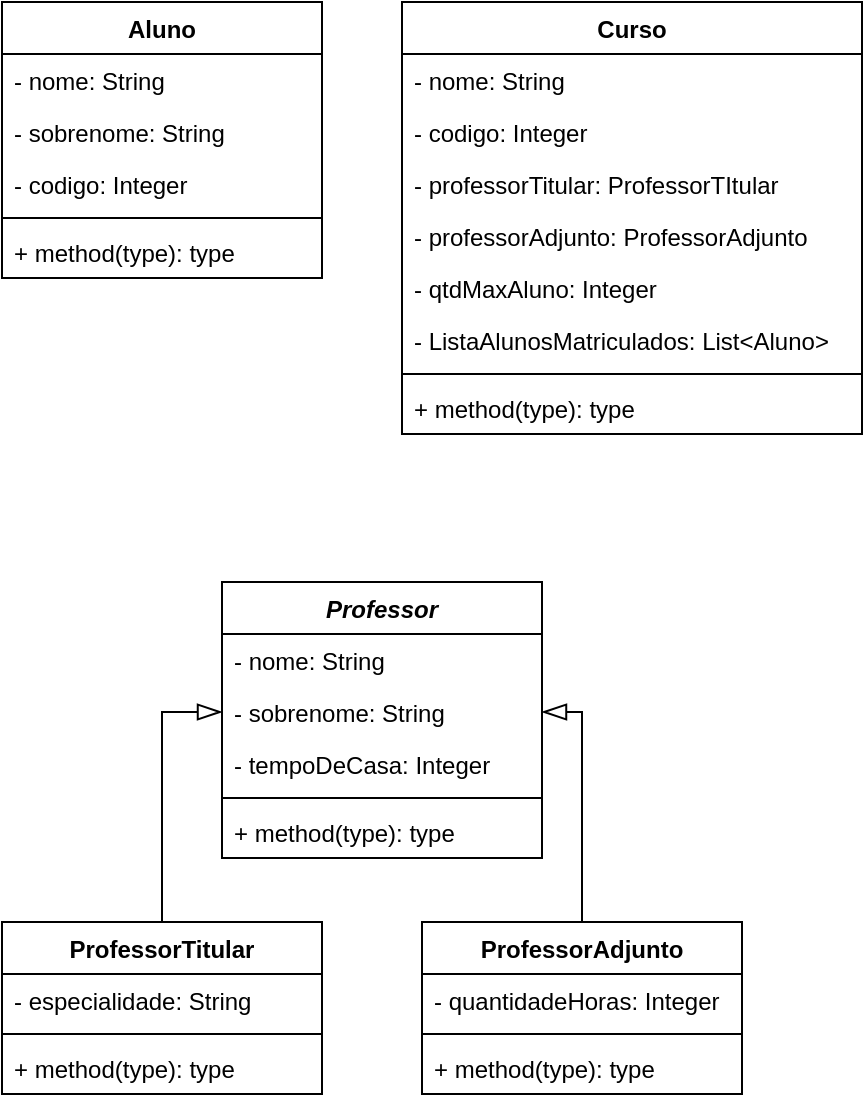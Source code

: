 <mxfile version="12.7.0" type="github">
  <diagram id="adodtcI2h1c6EPinIs3A" name="Page-1">
    <mxGraphModel dx="868" dy="450" grid="1" gridSize="10" guides="1" tooltips="1" connect="1" arrows="1" fold="1" page="1" pageScale="1" pageWidth="827" pageHeight="1169" math="0" shadow="0">
      <root>
        <mxCell id="0"/>
        <mxCell id="1" parent="0"/>
        <mxCell id="8EcQHJpTXaGvdvUy0V6i-5" value="Aluno" style="swimlane;fontStyle=1;align=center;verticalAlign=top;childLayout=stackLayout;horizontal=1;startSize=26;horizontalStack=0;resizeParent=1;resizeParentMax=0;resizeLast=0;collapsible=1;marginBottom=0;" vertex="1" parent="1">
          <mxGeometry x="20" y="20" width="160" height="138" as="geometry"/>
        </mxCell>
        <mxCell id="8EcQHJpTXaGvdvUy0V6i-6" value="- nome: String" style="text;strokeColor=none;fillColor=none;align=left;verticalAlign=top;spacingLeft=4;spacingRight=4;overflow=hidden;rotatable=0;points=[[0,0.5],[1,0.5]];portConstraint=eastwest;" vertex="1" parent="8EcQHJpTXaGvdvUy0V6i-5">
          <mxGeometry y="26" width="160" height="26" as="geometry"/>
        </mxCell>
        <mxCell id="8EcQHJpTXaGvdvUy0V6i-9" value="- sobrenome: String" style="text;strokeColor=none;fillColor=none;align=left;verticalAlign=top;spacingLeft=4;spacingRight=4;overflow=hidden;rotatable=0;points=[[0,0.5],[1,0.5]];portConstraint=eastwest;" vertex="1" parent="8EcQHJpTXaGvdvUy0V6i-5">
          <mxGeometry y="52" width="160" height="26" as="geometry"/>
        </mxCell>
        <mxCell id="8EcQHJpTXaGvdvUy0V6i-10" value="- codigo: Integer" style="text;strokeColor=none;fillColor=none;align=left;verticalAlign=top;spacingLeft=4;spacingRight=4;overflow=hidden;rotatable=0;points=[[0,0.5],[1,0.5]];portConstraint=eastwest;" vertex="1" parent="8EcQHJpTXaGvdvUy0V6i-5">
          <mxGeometry y="78" width="160" height="26" as="geometry"/>
        </mxCell>
        <mxCell id="8EcQHJpTXaGvdvUy0V6i-7" value="" style="line;strokeWidth=1;fillColor=none;align=left;verticalAlign=middle;spacingTop=-1;spacingLeft=3;spacingRight=3;rotatable=0;labelPosition=right;points=[];portConstraint=eastwest;" vertex="1" parent="8EcQHJpTXaGvdvUy0V6i-5">
          <mxGeometry y="104" width="160" height="8" as="geometry"/>
        </mxCell>
        <mxCell id="8EcQHJpTXaGvdvUy0V6i-8" value="+ method(type): type" style="text;strokeColor=none;fillColor=none;align=left;verticalAlign=top;spacingLeft=4;spacingRight=4;overflow=hidden;rotatable=0;points=[[0,0.5],[1,0.5]];portConstraint=eastwest;" vertex="1" parent="8EcQHJpTXaGvdvUy0V6i-5">
          <mxGeometry y="112" width="160" height="26" as="geometry"/>
        </mxCell>
        <mxCell id="8EcQHJpTXaGvdvUy0V6i-11" value="Curso" style="swimlane;fontStyle=1;align=center;verticalAlign=top;childLayout=stackLayout;horizontal=1;startSize=26;horizontalStack=0;resizeParent=1;resizeParentMax=0;resizeLast=0;collapsible=1;marginBottom=0;" vertex="1" parent="1">
          <mxGeometry x="220" y="20" width="230" height="216" as="geometry"/>
        </mxCell>
        <mxCell id="8EcQHJpTXaGvdvUy0V6i-12" value="- nome: String" style="text;strokeColor=none;fillColor=none;align=left;verticalAlign=top;spacingLeft=4;spacingRight=4;overflow=hidden;rotatable=0;points=[[0,0.5],[1,0.5]];portConstraint=eastwest;" vertex="1" parent="8EcQHJpTXaGvdvUy0V6i-11">
          <mxGeometry y="26" width="230" height="26" as="geometry"/>
        </mxCell>
        <mxCell id="8EcQHJpTXaGvdvUy0V6i-15" value="- codigo: Integer" style="text;strokeColor=none;fillColor=none;align=left;verticalAlign=top;spacingLeft=4;spacingRight=4;overflow=hidden;rotatable=0;points=[[0,0.5],[1,0.5]];portConstraint=eastwest;" vertex="1" parent="8EcQHJpTXaGvdvUy0V6i-11">
          <mxGeometry y="52" width="230" height="26" as="geometry"/>
        </mxCell>
        <mxCell id="8EcQHJpTXaGvdvUy0V6i-34" value="- professorTitular: ProfessorTItular" style="text;strokeColor=none;fillColor=none;align=left;verticalAlign=top;spacingLeft=4;spacingRight=4;overflow=hidden;rotatable=0;points=[[0,0.5],[1,0.5]];portConstraint=eastwest;" vertex="1" parent="8EcQHJpTXaGvdvUy0V6i-11">
          <mxGeometry y="78" width="230" height="26" as="geometry"/>
        </mxCell>
        <mxCell id="8EcQHJpTXaGvdvUy0V6i-35" value="- professorAdjunto: ProfessorAdjunto" style="text;strokeColor=none;fillColor=none;align=left;verticalAlign=top;spacingLeft=4;spacingRight=4;overflow=hidden;rotatable=0;points=[[0,0.5],[1,0.5]];portConstraint=eastwest;" vertex="1" parent="8EcQHJpTXaGvdvUy0V6i-11">
          <mxGeometry y="104" width="230" height="26" as="geometry"/>
        </mxCell>
        <mxCell id="8EcQHJpTXaGvdvUy0V6i-36" value="- qtdMaxAluno: Integer" style="text;strokeColor=none;fillColor=none;align=left;verticalAlign=top;spacingLeft=4;spacingRight=4;overflow=hidden;rotatable=0;points=[[0,0.5],[1,0.5]];portConstraint=eastwest;" vertex="1" parent="8EcQHJpTXaGvdvUy0V6i-11">
          <mxGeometry y="130" width="230" height="26" as="geometry"/>
        </mxCell>
        <mxCell id="8EcQHJpTXaGvdvUy0V6i-37" value="- ListaAlunosMatriculados: List&lt;Aluno&gt;" style="text;strokeColor=none;fillColor=none;align=left;verticalAlign=top;spacingLeft=4;spacingRight=4;overflow=hidden;rotatable=0;points=[[0,0.5],[1,0.5]];portConstraint=eastwest;" vertex="1" parent="8EcQHJpTXaGvdvUy0V6i-11">
          <mxGeometry y="156" width="230" height="26" as="geometry"/>
        </mxCell>
        <mxCell id="8EcQHJpTXaGvdvUy0V6i-13" value="" style="line;strokeWidth=1;fillColor=none;align=left;verticalAlign=middle;spacingTop=-1;spacingLeft=3;spacingRight=3;rotatable=0;labelPosition=right;points=[];portConstraint=eastwest;" vertex="1" parent="8EcQHJpTXaGvdvUy0V6i-11">
          <mxGeometry y="182" width="230" height="8" as="geometry"/>
        </mxCell>
        <mxCell id="8EcQHJpTXaGvdvUy0V6i-14" value="+ method(type): type" style="text;strokeColor=none;fillColor=none;align=left;verticalAlign=top;spacingLeft=4;spacingRight=4;overflow=hidden;rotatable=0;points=[[0,0.5],[1,0.5]];portConstraint=eastwest;" vertex="1" parent="8EcQHJpTXaGvdvUy0V6i-11">
          <mxGeometry y="190" width="230" height="26" as="geometry"/>
        </mxCell>
        <mxCell id="8EcQHJpTXaGvdvUy0V6i-16" value="Professor" style="swimlane;fontStyle=3;align=center;verticalAlign=top;childLayout=stackLayout;horizontal=1;startSize=26;horizontalStack=0;resizeParent=1;resizeParentMax=0;resizeLast=0;collapsible=1;marginBottom=0;" vertex="1" parent="1">
          <mxGeometry x="130" y="310" width="160" height="138" as="geometry"/>
        </mxCell>
        <mxCell id="8EcQHJpTXaGvdvUy0V6i-17" value="- nome: String" style="text;strokeColor=none;fillColor=none;align=left;verticalAlign=top;spacingLeft=4;spacingRight=4;overflow=hidden;rotatable=0;points=[[0,0.5],[1,0.5]];portConstraint=eastwest;" vertex="1" parent="8EcQHJpTXaGvdvUy0V6i-16">
          <mxGeometry y="26" width="160" height="26" as="geometry"/>
        </mxCell>
        <mxCell id="8EcQHJpTXaGvdvUy0V6i-20" value="- sobrenome: String" style="text;strokeColor=none;fillColor=none;align=left;verticalAlign=top;spacingLeft=4;spacingRight=4;overflow=hidden;rotatable=0;points=[[0,0.5],[1,0.5]];portConstraint=eastwest;" vertex="1" parent="8EcQHJpTXaGvdvUy0V6i-16">
          <mxGeometry y="52" width="160" height="26" as="geometry"/>
        </mxCell>
        <mxCell id="8EcQHJpTXaGvdvUy0V6i-21" value="- tempoDeCasa: Integer" style="text;strokeColor=none;fillColor=none;align=left;verticalAlign=top;spacingLeft=4;spacingRight=4;overflow=hidden;rotatable=0;points=[[0,0.5],[1,0.5]];portConstraint=eastwest;" vertex="1" parent="8EcQHJpTXaGvdvUy0V6i-16">
          <mxGeometry y="78" width="160" height="26" as="geometry"/>
        </mxCell>
        <mxCell id="8EcQHJpTXaGvdvUy0V6i-18" value="" style="line;strokeWidth=1;fillColor=none;align=left;verticalAlign=middle;spacingTop=-1;spacingLeft=3;spacingRight=3;rotatable=0;labelPosition=right;points=[];portConstraint=eastwest;" vertex="1" parent="8EcQHJpTXaGvdvUy0V6i-16">
          <mxGeometry y="104" width="160" height="8" as="geometry"/>
        </mxCell>
        <mxCell id="8EcQHJpTXaGvdvUy0V6i-19" value="+ method(type): type" style="text;strokeColor=none;fillColor=none;align=left;verticalAlign=top;spacingLeft=4;spacingRight=4;overflow=hidden;rotatable=0;points=[[0,0.5],[1,0.5]];portConstraint=eastwest;" vertex="1" parent="8EcQHJpTXaGvdvUy0V6i-16">
          <mxGeometry y="112" width="160" height="26" as="geometry"/>
        </mxCell>
        <mxCell id="8EcQHJpTXaGvdvUy0V6i-31" style="edgeStyle=orthogonalEdgeStyle;rounded=0;orthogonalLoop=1;jettySize=auto;html=1;exitX=0.5;exitY=0;exitDx=0;exitDy=0;entryX=0;entryY=0.5;entryDx=0;entryDy=0;endArrow=blockThin;endFill=0;strokeWidth=1;jumpSize=6;endSize=10;" edge="1" parent="1" source="8EcQHJpTXaGvdvUy0V6i-22" target="8EcQHJpTXaGvdvUy0V6i-20">
          <mxGeometry relative="1" as="geometry"/>
        </mxCell>
        <mxCell id="8EcQHJpTXaGvdvUy0V6i-22" value="ProfessorTitular" style="swimlane;fontStyle=1;align=center;verticalAlign=top;childLayout=stackLayout;horizontal=1;startSize=26;horizontalStack=0;resizeParent=1;resizeParentMax=0;resizeLast=0;collapsible=1;marginBottom=0;" vertex="1" parent="1">
          <mxGeometry x="20" y="480" width="160" height="86" as="geometry"/>
        </mxCell>
        <mxCell id="8EcQHJpTXaGvdvUy0V6i-23" value="- especialidade: String" style="text;strokeColor=none;fillColor=none;align=left;verticalAlign=top;spacingLeft=4;spacingRight=4;overflow=hidden;rotatable=0;points=[[0,0.5],[1,0.5]];portConstraint=eastwest;" vertex="1" parent="8EcQHJpTXaGvdvUy0V6i-22">
          <mxGeometry y="26" width="160" height="26" as="geometry"/>
        </mxCell>
        <mxCell id="8EcQHJpTXaGvdvUy0V6i-24" value="" style="line;strokeWidth=1;fillColor=none;align=left;verticalAlign=middle;spacingTop=-1;spacingLeft=3;spacingRight=3;rotatable=0;labelPosition=right;points=[];portConstraint=eastwest;" vertex="1" parent="8EcQHJpTXaGvdvUy0V6i-22">
          <mxGeometry y="52" width="160" height="8" as="geometry"/>
        </mxCell>
        <mxCell id="8EcQHJpTXaGvdvUy0V6i-25" value="+ method(type): type" style="text;strokeColor=none;fillColor=none;align=left;verticalAlign=top;spacingLeft=4;spacingRight=4;overflow=hidden;rotatable=0;points=[[0,0.5],[1,0.5]];portConstraint=eastwest;" vertex="1" parent="8EcQHJpTXaGvdvUy0V6i-22">
          <mxGeometry y="60" width="160" height="26" as="geometry"/>
        </mxCell>
        <mxCell id="8EcQHJpTXaGvdvUy0V6i-32" style="edgeStyle=orthogonalEdgeStyle;rounded=0;jumpSize=6;orthogonalLoop=1;jettySize=auto;html=1;exitX=0.5;exitY=0;exitDx=0;exitDy=0;entryX=1;entryY=0.5;entryDx=0;entryDy=0;endArrow=blockThin;endFill=0;endSize=10;strokeWidth=1;" edge="1" parent="1" source="8EcQHJpTXaGvdvUy0V6i-26" target="8EcQHJpTXaGvdvUy0V6i-20">
          <mxGeometry relative="1" as="geometry">
            <Array as="points">
              <mxPoint x="310" y="375"/>
            </Array>
          </mxGeometry>
        </mxCell>
        <mxCell id="8EcQHJpTXaGvdvUy0V6i-26" value="ProfessorAdjunto" style="swimlane;fontStyle=1;align=center;verticalAlign=top;childLayout=stackLayout;horizontal=1;startSize=26;horizontalStack=0;resizeParent=1;resizeParentMax=0;resizeLast=0;collapsible=1;marginBottom=0;" vertex="1" parent="1">
          <mxGeometry x="230" y="480" width="160" height="86" as="geometry"/>
        </mxCell>
        <mxCell id="8EcQHJpTXaGvdvUy0V6i-27" value="- quantidadeHoras: Integer" style="text;strokeColor=none;fillColor=none;align=left;verticalAlign=top;spacingLeft=4;spacingRight=4;overflow=hidden;rotatable=0;points=[[0,0.5],[1,0.5]];portConstraint=eastwest;" vertex="1" parent="8EcQHJpTXaGvdvUy0V6i-26">
          <mxGeometry y="26" width="160" height="26" as="geometry"/>
        </mxCell>
        <mxCell id="8EcQHJpTXaGvdvUy0V6i-28" value="" style="line;strokeWidth=1;fillColor=none;align=left;verticalAlign=middle;spacingTop=-1;spacingLeft=3;spacingRight=3;rotatable=0;labelPosition=right;points=[];portConstraint=eastwest;" vertex="1" parent="8EcQHJpTXaGvdvUy0V6i-26">
          <mxGeometry y="52" width="160" height="8" as="geometry"/>
        </mxCell>
        <mxCell id="8EcQHJpTXaGvdvUy0V6i-29" value="+ method(type): type" style="text;strokeColor=none;fillColor=none;align=left;verticalAlign=top;spacingLeft=4;spacingRight=4;overflow=hidden;rotatable=0;points=[[0,0.5],[1,0.5]];portConstraint=eastwest;" vertex="1" parent="8EcQHJpTXaGvdvUy0V6i-26">
          <mxGeometry y="60" width="160" height="26" as="geometry"/>
        </mxCell>
      </root>
    </mxGraphModel>
  </diagram>
</mxfile>
